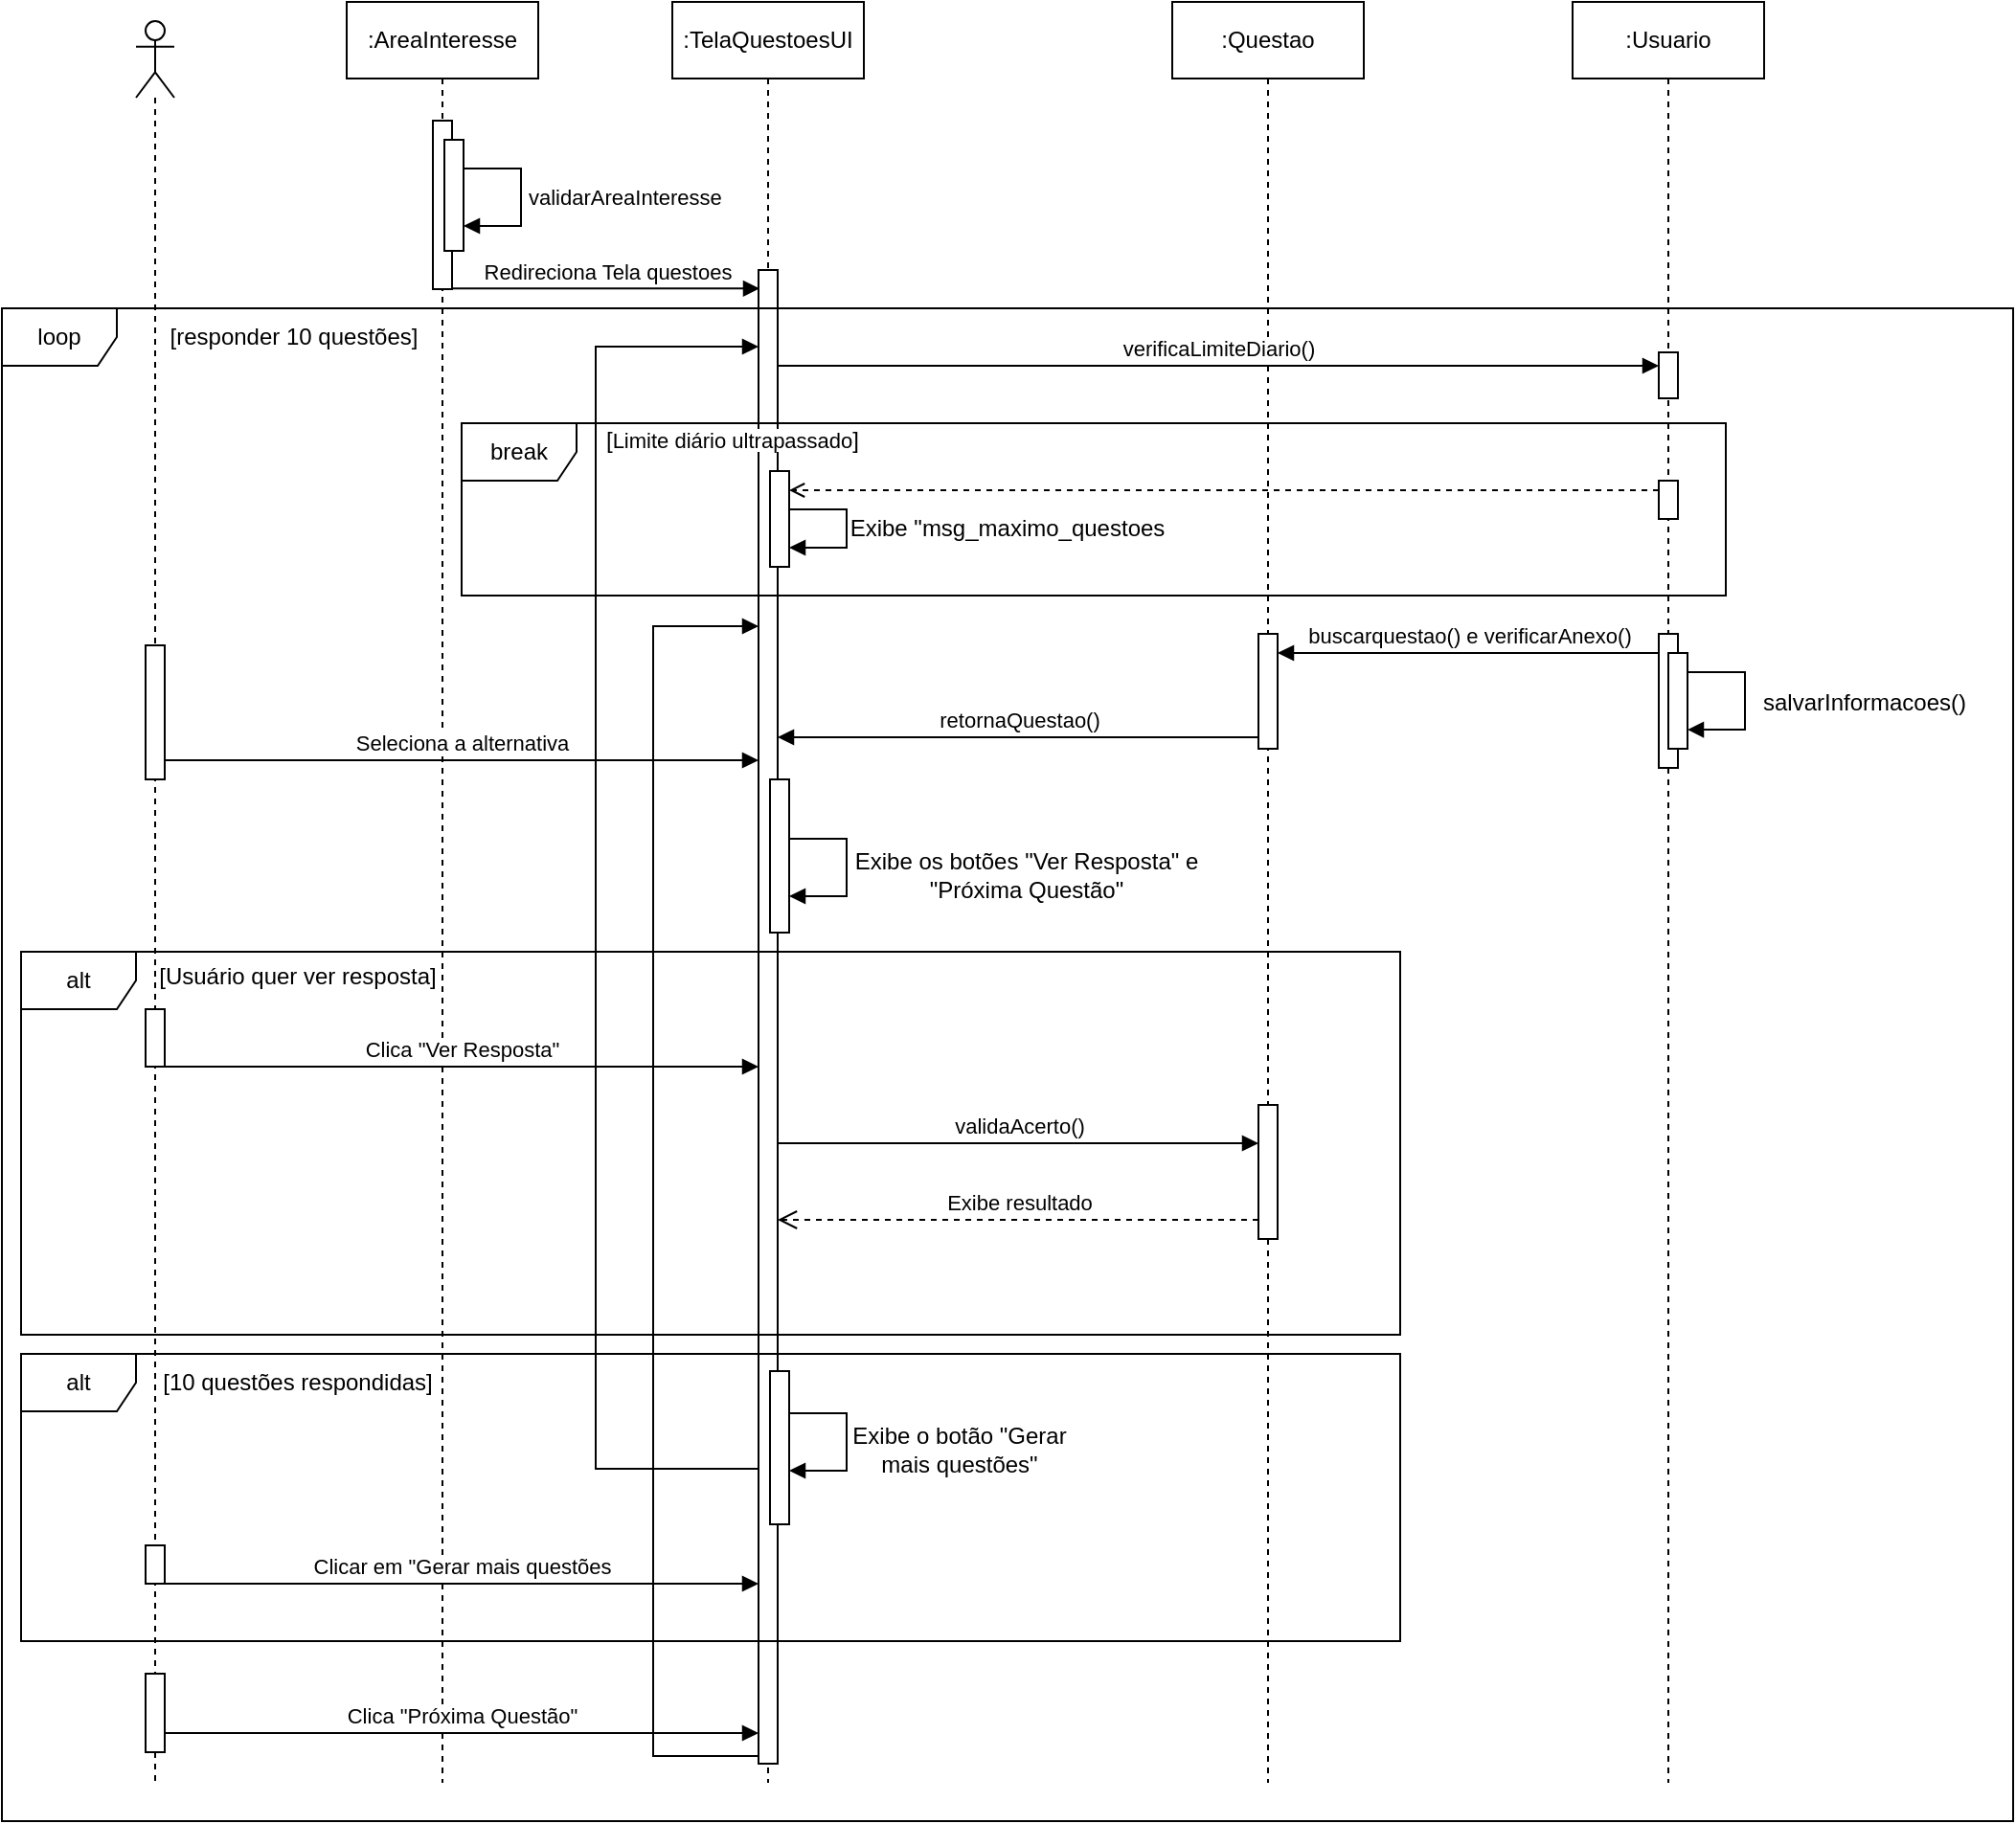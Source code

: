 <mxfile version="27.1.1">
  <diagram name="Page-1" id="2YBvvXClWsGukQMizWep">
    <mxGraphModel dx="784" dy="433" grid="1" gridSize="10" guides="1" tooltips="1" connect="1" arrows="1" fold="1" page="1" pageScale="1" pageWidth="850" pageHeight="1100" math="0" shadow="0">
      <root>
        <mxCell id="0" />
        <mxCell id="1" parent="0" />
        <mxCell id="DWPmKB5S3XlxeZs-cIkL-1" value="" style="shape=umlLifeline;perimeter=lifelinePerimeter;whiteSpace=wrap;html=1;container=1;dropTarget=0;collapsible=0;recursiveResize=0;outlineConnect=0;portConstraint=eastwest;newEdgeStyle={&quot;curved&quot;:0,&quot;rounded&quot;:0};participant=umlActor;" vertex="1" parent="1">
          <mxGeometry x="80" y="70" width="20" height="920" as="geometry" />
        </mxCell>
        <mxCell id="DWPmKB5S3XlxeZs-cIkL-14" value="" style="html=1;points=[[0,0,0,0,5],[0,1,0,0,-5],[1,0,0,0,5],[1,1,0,0,-5]];perimeter=orthogonalPerimeter;outlineConnect=0;targetShapes=umlLifeline;portConstraint=eastwest;newEdgeStyle={&quot;curved&quot;:0,&quot;rounded&quot;:0};" vertex="1" parent="DWPmKB5S3XlxeZs-cIkL-1">
          <mxGeometry x="5" y="326" width="10" height="70" as="geometry" />
        </mxCell>
        <mxCell id="DWPmKB5S3XlxeZs-cIkL-42" value="" style="html=1;points=[[0,0,0,0,5],[0,1,0,0,-5],[1,0,0,0,5],[1,1,0,0,-5]];perimeter=orthogonalPerimeter;outlineConnect=0;targetShapes=umlLifeline;portConstraint=eastwest;newEdgeStyle={&quot;curved&quot;:0,&quot;rounded&quot;:0};" vertex="1" parent="DWPmKB5S3XlxeZs-cIkL-1">
          <mxGeometry x="5" y="796" width="10" height="20" as="geometry" />
        </mxCell>
        <mxCell id="DWPmKB5S3XlxeZs-cIkL-2" value=":TelaQuestoesUI" style="shape=umlLifeline;perimeter=lifelinePerimeter;whiteSpace=wrap;html=1;container=1;dropTarget=0;collapsible=0;recursiveResize=0;outlineConnect=0;portConstraint=eastwest;newEdgeStyle={&quot;curved&quot;:0,&quot;rounded&quot;:0};" vertex="1" parent="1">
          <mxGeometry x="360" y="60" width="100" height="930" as="geometry" />
        </mxCell>
        <mxCell id="DWPmKB5S3XlxeZs-cIkL-11" value="" style="html=1;points=[[0,0,0,0,5],[0,1,0,0,-5],[1,0,0,0,5],[1,1,0,0,-5]];perimeter=orthogonalPerimeter;outlineConnect=0;targetShapes=umlLifeline;portConstraint=eastwest;newEdgeStyle={&quot;curved&quot;:0,&quot;rounded&quot;:0};" vertex="1" parent="DWPmKB5S3XlxeZs-cIkL-2">
          <mxGeometry x="45" y="140" width="10" height="780" as="geometry" />
        </mxCell>
        <mxCell id="DWPmKB5S3XlxeZs-cIkL-16" value="" style="html=1;points=[[0,0,0,0,5],[0,1,0,0,-5],[1,0,0,0,5],[1,1,0,0,-5]];perimeter=orthogonalPerimeter;outlineConnect=0;targetShapes=umlLifeline;portConstraint=eastwest;newEdgeStyle={&quot;curved&quot;:0,&quot;rounded&quot;:0};" vertex="1" parent="DWPmKB5S3XlxeZs-cIkL-2">
          <mxGeometry x="51" y="406" width="10" height="80" as="geometry" />
        </mxCell>
        <mxCell id="DWPmKB5S3XlxeZs-cIkL-37" value="" style="html=1;align=left;spacingLeft=2;endArrow=block;rounded=0;edgeStyle=orthogonalEdgeStyle;curved=0;rounded=0;" edge="1" parent="DWPmKB5S3XlxeZs-cIkL-2">
          <mxGeometry x="-0.005" relative="1" as="geometry">
            <mxPoint x="45" y="766" as="sourcePoint" />
            <Array as="points">
              <mxPoint x="-40" y="766" />
              <mxPoint x="-40" y="180" />
              <mxPoint x="45" y="180" />
            </Array>
            <mxPoint x="45" y="180" as="targetPoint" />
            <mxPoint as="offset" />
          </mxGeometry>
        </mxCell>
        <mxCell id="DWPmKB5S3XlxeZs-cIkL-41" value="" style="html=1;align=left;spacingLeft=2;endArrow=block;rounded=0;edgeStyle=orthogonalEdgeStyle;curved=0;rounded=0;" edge="1" parent="DWPmKB5S3XlxeZs-cIkL-2">
          <mxGeometry x="-0.005" relative="1" as="geometry">
            <mxPoint x="45" y="916" as="sourcePoint" />
            <Array as="points">
              <mxPoint x="-10" y="916" />
              <mxPoint x="-10" y="326" />
            </Array>
            <mxPoint x="45" y="326" as="targetPoint" />
            <mxPoint as="offset" />
          </mxGeometry>
        </mxCell>
        <mxCell id="DWPmKB5S3XlxeZs-cIkL-3" value=":Questao" style="shape=umlLifeline;perimeter=lifelinePerimeter;whiteSpace=wrap;html=1;container=1;dropTarget=0;collapsible=0;recursiveResize=0;outlineConnect=0;portConstraint=eastwest;newEdgeStyle={&quot;curved&quot;:0,&quot;rounded&quot;:0};" vertex="1" parent="1">
          <mxGeometry x="621" y="60" width="100" height="930" as="geometry" />
        </mxCell>
        <mxCell id="DWPmKB5S3XlxeZs-cIkL-10" value="" style="html=1;points=[[0,0,0,0,5],[0,1,0,0,-5],[1,0,0,0,5],[1,1,0,0,-5]];perimeter=orthogonalPerimeter;outlineConnect=0;targetShapes=umlLifeline;portConstraint=eastwest;newEdgeStyle={&quot;curved&quot;:0,&quot;rounded&quot;:0};" vertex="1" parent="DWPmKB5S3XlxeZs-cIkL-3">
          <mxGeometry x="45" y="330" width="10" height="60" as="geometry" />
        </mxCell>
        <mxCell id="DWPmKB5S3XlxeZs-cIkL-4" value=":AreaInteresse" style="shape=umlLifeline;perimeter=lifelinePerimeter;whiteSpace=wrap;html=1;container=1;dropTarget=0;collapsible=0;recursiveResize=0;outlineConnect=0;portConstraint=eastwest;newEdgeStyle={&quot;curved&quot;:0,&quot;rounded&quot;:0};" vertex="1" parent="1">
          <mxGeometry x="190" y="60" width="100" height="930" as="geometry" />
        </mxCell>
        <mxCell id="DWPmKB5S3XlxeZs-cIkL-5" value="" style="html=1;points=[[0,0,0,0,5],[0,1,0,0,-5],[1,0,0,0,5],[1,1,0,0,-5]];perimeter=orthogonalPerimeter;outlineConnect=0;targetShapes=umlLifeline;portConstraint=eastwest;newEdgeStyle={&quot;curved&quot;:0,&quot;rounded&quot;:0};" vertex="1" parent="DWPmKB5S3XlxeZs-cIkL-4">
          <mxGeometry x="45" y="62" width="10" height="88" as="geometry" />
        </mxCell>
        <mxCell id="DWPmKB5S3XlxeZs-cIkL-6" value="" style="html=1;points=[[0,0,0,0,5],[0,1,0,0,-5],[1,0,0,0,5],[1,1,0,0,-5]];perimeter=orthogonalPerimeter;outlineConnect=0;targetShapes=umlLifeline;portConstraint=eastwest;newEdgeStyle={&quot;curved&quot;:0,&quot;rounded&quot;:0};" vertex="1" parent="DWPmKB5S3XlxeZs-cIkL-4">
          <mxGeometry x="51" y="72" width="10" height="58" as="geometry" />
        </mxCell>
        <mxCell id="DWPmKB5S3XlxeZs-cIkL-7" value="validarAreaInteresse" style="html=1;align=left;spacingLeft=2;endArrow=block;rounded=0;edgeStyle=orthogonalEdgeStyle;curved=0;rounded=0;" edge="1" target="DWPmKB5S3XlxeZs-cIkL-6" parent="DWPmKB5S3XlxeZs-cIkL-4">
          <mxGeometry x="-0.005" relative="1" as="geometry">
            <mxPoint x="61" y="87" as="sourcePoint" />
            <Array as="points">
              <mxPoint x="91" y="87" />
              <mxPoint x="91" y="117" />
            </Array>
            <mxPoint x="66" y="116.966" as="targetPoint" />
            <mxPoint as="offset" />
          </mxGeometry>
        </mxCell>
        <mxCell id="DWPmKB5S3XlxeZs-cIkL-9" value="buscarquestao() e verificarAnexo()" style="html=1;verticalAlign=bottom;endArrow=block;curved=0;rounded=0;" edge="1" parent="1">
          <mxGeometry width="80" relative="1" as="geometry">
            <mxPoint x="875" y="400" as="sourcePoint" />
            <mxPoint x="676" y="400" as="targetPoint" />
            <Array as="points">
              <mxPoint x="770" y="400" />
              <mxPoint x="750" y="400" />
              <mxPoint x="710" y="400" />
            </Array>
          </mxGeometry>
        </mxCell>
        <mxCell id="DWPmKB5S3XlxeZs-cIkL-12" value="Redireciona Tela questoes" style="html=1;verticalAlign=bottom;endArrow=block;curved=0;rounded=0;" edge="1" parent="1" source="DWPmKB5S3XlxeZs-cIkL-5">
          <mxGeometry width="80" relative="1" as="geometry">
            <mxPoint x="242" y="209.66" as="sourcePoint" />
            <mxPoint x="405.5" y="209.66" as="targetPoint" />
          </mxGeometry>
        </mxCell>
        <mxCell id="DWPmKB5S3XlxeZs-cIkL-13" value="retornaQuestao()" style="html=1;verticalAlign=bottom;endArrow=block;curved=0;rounded=0;" edge="1" parent="1">
          <mxGeometry width="80" relative="1" as="geometry">
            <mxPoint x="666" y="444" as="sourcePoint" />
            <mxPoint x="415.0" y="444" as="targetPoint" />
            <Array as="points">
              <mxPoint x="600" y="444" />
              <mxPoint x="490" y="444" />
            </Array>
          </mxGeometry>
        </mxCell>
        <mxCell id="DWPmKB5S3XlxeZs-cIkL-15" value="Seleciona a alternativa" style="html=1;verticalAlign=bottom;endArrow=block;curved=0;rounded=0;" edge="1" parent="1" source="DWPmKB5S3XlxeZs-cIkL-14">
          <mxGeometry width="80" relative="1" as="geometry">
            <mxPoint x="110" y="456" as="sourcePoint" />
            <mxPoint x="405" y="456" as="targetPoint" />
            <Array as="points">
              <mxPoint x="270" y="456" />
            </Array>
          </mxGeometry>
        </mxCell>
        <mxCell id="DWPmKB5S3XlxeZs-cIkL-17" value="" style="html=1;align=left;spacingLeft=2;endArrow=block;rounded=0;edgeStyle=orthogonalEdgeStyle;curved=0;rounded=0;" edge="1" parent="1">
          <mxGeometry x="-0.005" relative="1" as="geometry">
            <mxPoint x="421" y="497" as="sourcePoint" />
            <Array as="points">
              <mxPoint x="451" y="497" />
              <mxPoint x="451" y="527" />
            </Array>
            <mxPoint x="421" y="527" as="targetPoint" />
            <mxPoint as="offset" />
          </mxGeometry>
        </mxCell>
        <mxCell id="DWPmKB5S3XlxeZs-cIkL-18" value="Exibe os botões &quot;Ver Resposta&quot; e &quot;Próxima Questão&quot;" style="text;html=1;align=center;verticalAlign=middle;whiteSpace=wrap;rounded=0;" vertex="1" parent="1">
          <mxGeometry x="450" y="496" width="190" height="40" as="geometry" />
        </mxCell>
        <mxCell id="DWPmKB5S3XlxeZs-cIkL-19" value="alt" style="shape=umlFrame;whiteSpace=wrap;html=1;pointerEvents=0;" vertex="1" parent="1">
          <mxGeometry x="20" y="556" width="720" height="200" as="geometry" />
        </mxCell>
        <mxCell id="DWPmKB5S3XlxeZs-cIkL-20" value="" style="html=1;points=[[0,0,0,0,5],[0,1,0,0,-5],[1,0,0,0,5],[1,1,0,0,-5]];perimeter=orthogonalPerimeter;outlineConnect=0;targetShapes=umlLifeline;portConstraint=eastwest;newEdgeStyle={&quot;curved&quot;:0,&quot;rounded&quot;:0};" vertex="1" parent="1">
          <mxGeometry x="85" y="586" width="10" height="30" as="geometry" />
        </mxCell>
        <mxCell id="DWPmKB5S3XlxeZs-cIkL-21" value="Clica &quot;Ver Resposta&quot;" style="html=1;verticalAlign=bottom;endArrow=block;curved=0;rounded=0;" edge="1" parent="1" source="DWPmKB5S3XlxeZs-cIkL-20">
          <mxGeometry width="80" relative="1" as="geometry">
            <mxPoint x="120" y="646" as="sourcePoint" />
            <mxPoint x="405" y="616" as="targetPoint" />
            <Array as="points">
              <mxPoint x="260" y="616" />
              <mxPoint x="340" y="616" />
            </Array>
          </mxGeometry>
        </mxCell>
        <mxCell id="DWPmKB5S3XlxeZs-cIkL-22" value="validaAcerto()" style="html=1;verticalAlign=bottom;endArrow=block;curved=0;rounded=0;" edge="1" parent="1" target="DWPmKB5S3XlxeZs-cIkL-23">
          <mxGeometry width="80" relative="1" as="geometry">
            <mxPoint x="415" y="656" as="sourcePoint" />
            <mxPoint x="540" y="646" as="targetPoint" />
          </mxGeometry>
        </mxCell>
        <mxCell id="DWPmKB5S3XlxeZs-cIkL-23" value="" style="html=1;points=[[0,0,0,0,5],[0,1,0,0,-5],[1,0,0,0,5],[1,1,0,0,-5]];perimeter=orthogonalPerimeter;outlineConnect=0;targetShapes=umlLifeline;portConstraint=eastwest;newEdgeStyle={&quot;curved&quot;:0,&quot;rounded&quot;:0};" vertex="1" parent="1">
          <mxGeometry x="666" y="636" width="10" height="70" as="geometry" />
        </mxCell>
        <mxCell id="DWPmKB5S3XlxeZs-cIkL-24" value="Exibe resultado" style="html=1;verticalAlign=bottom;endArrow=open;dashed=1;endSize=8;curved=0;rounded=0;" edge="1" parent="1" source="DWPmKB5S3XlxeZs-cIkL-23">
          <mxGeometry relative="1" as="geometry">
            <mxPoint x="600" y="686" as="sourcePoint" />
            <mxPoint x="415" y="696" as="targetPoint" />
            <Array as="points">
              <mxPoint x="540" y="696" />
            </Array>
          </mxGeometry>
        </mxCell>
        <mxCell id="DWPmKB5S3XlxeZs-cIkL-25" value="[Usuário quer ver resposta]" style="text;html=1;align=center;verticalAlign=middle;whiteSpace=wrap;rounded=0;" vertex="1" parent="1">
          <mxGeometry x="87" y="554" width="155" height="30" as="geometry" />
        </mxCell>
        <mxCell id="DWPmKB5S3XlxeZs-cIkL-28" value="Clica &quot;Próxima Questão&quot;" style="html=1;verticalAlign=bottom;endArrow=block;curved=0;rounded=0;" edge="1" parent="1">
          <mxGeometry width="80" relative="1" as="geometry">
            <mxPoint x="95" y="964" as="sourcePoint" />
            <mxPoint x="405" y="964" as="targetPoint" />
            <Array as="points">
              <mxPoint x="340" y="964" />
            </Array>
          </mxGeometry>
        </mxCell>
        <mxCell id="DWPmKB5S3XlxeZs-cIkL-32" value="alt" style="shape=umlFrame;whiteSpace=wrap;html=1;pointerEvents=0;" vertex="1" parent="1">
          <mxGeometry x="20" y="766" width="720" height="150" as="geometry" />
        </mxCell>
        <mxCell id="DWPmKB5S3XlxeZs-cIkL-33" value="[10 questões respondidas]" style="text;html=1;align=center;verticalAlign=middle;whiteSpace=wrap;rounded=0;" vertex="1" parent="1">
          <mxGeometry x="87" y="766" width="155" height="30" as="geometry" />
        </mxCell>
        <mxCell id="DWPmKB5S3XlxeZs-cIkL-34" value="" style="html=1;points=[[0,0,0,0,5],[0,1,0,0,-5],[1,0,0,0,5],[1,1,0,0,-5]];perimeter=orthogonalPerimeter;outlineConnect=0;targetShapes=umlLifeline;portConstraint=eastwest;newEdgeStyle={&quot;curved&quot;:0,&quot;rounded&quot;:0};" vertex="1" parent="1">
          <mxGeometry x="411" y="775" width="10" height="80" as="geometry" />
        </mxCell>
        <mxCell id="DWPmKB5S3XlxeZs-cIkL-35" value="" style="html=1;align=left;spacingLeft=2;endArrow=block;rounded=0;edgeStyle=orthogonalEdgeStyle;curved=0;rounded=0;" edge="1" parent="1">
          <mxGeometry x="-0.005" relative="1" as="geometry">
            <mxPoint x="421" y="797" as="sourcePoint" />
            <Array as="points">
              <mxPoint x="451" y="797" />
              <mxPoint x="451" y="827" />
            </Array>
            <mxPoint x="421" y="827" as="targetPoint" />
            <mxPoint as="offset" />
          </mxGeometry>
        </mxCell>
        <mxCell id="DWPmKB5S3XlxeZs-cIkL-36" value="Exibe o botão &quot;Gerar mais questões&quot;" style="text;html=1;align=center;verticalAlign=middle;whiteSpace=wrap;rounded=0;" vertex="1" parent="1">
          <mxGeometry x="450" y="796" width="120" height="40" as="geometry" />
        </mxCell>
        <mxCell id="DWPmKB5S3XlxeZs-cIkL-38" value="loop" style="shape=umlFrame;whiteSpace=wrap;html=1;pointerEvents=0;" vertex="1" parent="1">
          <mxGeometry x="10" y="220" width="1050" height="790" as="geometry" />
        </mxCell>
        <mxCell id="DWPmKB5S3XlxeZs-cIkL-39" value="[responder 10 questões]" style="text;html=1;align=center;verticalAlign=middle;whiteSpace=wrap;rounded=0;" vertex="1" parent="1">
          <mxGeometry x="95" y="220" width="135" height="30" as="geometry" />
        </mxCell>
        <mxCell id="DWPmKB5S3XlxeZs-cIkL-27" value="" style="html=1;points=[[0,0,0,0,5],[0,1,0,0,-5],[1,0,0,0,5],[1,1,0,0,-5]];perimeter=orthogonalPerimeter;outlineConnect=0;targetShapes=umlLifeline;portConstraint=eastwest;newEdgeStyle={&quot;curved&quot;:0,&quot;rounded&quot;:0};" vertex="1" parent="1">
          <mxGeometry x="85" y="933" width="10" height="41" as="geometry" />
        </mxCell>
        <mxCell id="DWPmKB5S3XlxeZs-cIkL-43" value="Clicar em &quot;Gerar mais questões" style="html=1;verticalAlign=bottom;endArrow=block;curved=0;rounded=0;" edge="1" parent="1">
          <mxGeometry width="80" relative="1" as="geometry">
            <mxPoint x="95" y="886" as="sourcePoint" />
            <mxPoint x="405" y="886" as="targetPoint" />
            <Array as="points">
              <mxPoint x="250" y="886" />
            </Array>
          </mxGeometry>
        </mxCell>
        <mxCell id="DWPmKB5S3XlxeZs-cIkL-44" value=":Usuario" style="shape=umlLifeline;perimeter=lifelinePerimeter;whiteSpace=wrap;html=1;container=1;dropTarget=0;collapsible=0;recursiveResize=0;outlineConnect=0;portConstraint=eastwest;newEdgeStyle={&quot;curved&quot;:0,&quot;rounded&quot;:0};" vertex="1" parent="1">
          <mxGeometry x="830" y="60" width="100" height="930" as="geometry" />
        </mxCell>
        <mxCell id="DWPmKB5S3XlxeZs-cIkL-47" value="" style="html=1;points=[[0,0,0,0,5],[0,1,0,0,-5],[1,0,0,0,5],[1,1,0,0,-5]];perimeter=orthogonalPerimeter;outlineConnect=0;targetShapes=umlLifeline;portConstraint=eastwest;newEdgeStyle={&quot;curved&quot;:0,&quot;rounded&quot;:0};" vertex="1" parent="DWPmKB5S3XlxeZs-cIkL-44">
          <mxGeometry x="45" y="183" width="10" height="24" as="geometry" />
        </mxCell>
        <mxCell id="DWPmKB5S3XlxeZs-cIkL-58" value="" style="html=1;points=[[0,0,0,0,5],[0,1,0,0,-5],[1,0,0,0,5],[1,1,0,0,-5]];perimeter=orthogonalPerimeter;outlineConnect=0;targetShapes=umlLifeline;portConstraint=eastwest;newEdgeStyle={&quot;curved&quot;:0,&quot;rounded&quot;:0};" vertex="1" parent="DWPmKB5S3XlxeZs-cIkL-44">
          <mxGeometry x="45" y="330" width="10" height="70" as="geometry" />
        </mxCell>
        <mxCell id="DWPmKB5S3XlxeZs-cIkL-59" value="" style="html=1;points=[[0,0,0,0,5],[0,1,0,0,-5],[1,0,0,0,5],[1,1,0,0,-5]];perimeter=orthogonalPerimeter;outlineConnect=0;targetShapes=umlLifeline;portConstraint=eastwest;newEdgeStyle={&quot;curved&quot;:0,&quot;rounded&quot;:0};" vertex="1" parent="DWPmKB5S3XlxeZs-cIkL-44">
          <mxGeometry x="50" y="340" width="10" height="50" as="geometry" />
        </mxCell>
        <mxCell id="DWPmKB5S3XlxeZs-cIkL-48" value="verificaLimiteDiario()" style="html=1;verticalAlign=bottom;endArrow=block;curved=0;rounded=0;" edge="1" parent="1" source="DWPmKB5S3XlxeZs-cIkL-11" target="DWPmKB5S3XlxeZs-cIkL-47">
          <mxGeometry width="80" relative="1" as="geometry">
            <mxPoint x="490" y="250" as="sourcePoint" />
            <mxPoint x="875" y="241" as="targetPoint" />
            <Array as="points">
              <mxPoint x="660" y="250" />
            </Array>
          </mxGeometry>
        </mxCell>
        <mxCell id="DWPmKB5S3XlxeZs-cIkL-50" value="break" style="shape=umlFrame;whiteSpace=wrap;html=1;pointerEvents=0;" vertex="1" parent="1">
          <mxGeometry x="250" y="280" width="660" height="90" as="geometry" />
        </mxCell>
        <mxCell id="DWPmKB5S3XlxeZs-cIkL-53" value="" style="html=1;points=[[0,0,0,0,5],[0,1,0,0,-5],[1,0,0,0,5],[1,1,0,0,-5]];perimeter=orthogonalPerimeter;outlineConnect=0;targetShapes=umlLifeline;portConstraint=eastwest;newEdgeStyle={&quot;curved&quot;:0,&quot;rounded&quot;:0};" vertex="1" parent="1">
          <mxGeometry x="875" y="310" width="10" height="20" as="geometry" />
        </mxCell>
        <mxCell id="DWPmKB5S3XlxeZs-cIkL-54" value="" style="html=1;verticalAlign=bottom;endArrow=open;curved=0;rounded=0;exitX=0;exitY=0;exitDx=0;exitDy=5;exitPerimeter=0;dashed=1;endFill=0;" edge="1" parent="1" target="DWPmKB5S3XlxeZs-cIkL-55">
          <mxGeometry width="80" relative="1" as="geometry">
            <mxPoint x="875" y="315" as="sourcePoint" />
            <mxPoint x="415" y="315" as="targetPoint" />
          </mxGeometry>
        </mxCell>
        <mxCell id="DWPmKB5S3XlxeZs-cIkL-55" value="" style="html=1;points=[[0,0,0,0,5],[0,1,0,0,-5],[1,0,0,0,5],[1,1,0,0,-5]];perimeter=orthogonalPerimeter;outlineConnect=0;targetShapes=umlLifeline;portConstraint=eastwest;newEdgeStyle={&quot;curved&quot;:0,&quot;rounded&quot;:0};" vertex="1" parent="1">
          <mxGeometry x="411" y="305" width="10" height="50" as="geometry" />
        </mxCell>
        <mxCell id="DWPmKB5S3XlxeZs-cIkL-56" value="" style="html=1;align=left;spacingLeft=2;endArrow=block;rounded=0;edgeStyle=orthogonalEdgeStyle;curved=0;rounded=0;" edge="1" parent="1" target="DWPmKB5S3XlxeZs-cIkL-55">
          <mxGeometry x="-0.005" relative="1" as="geometry">
            <mxPoint x="421" y="324.96" as="sourcePoint" />
            <Array as="points">
              <mxPoint x="451" y="325" />
              <mxPoint x="451" y="345" />
            </Array>
            <mxPoint x="421" y="354.96" as="targetPoint" />
            <mxPoint as="offset" />
          </mxGeometry>
        </mxCell>
        <mxCell id="DWPmKB5S3XlxeZs-cIkL-57" value="Exibe &quot;msg_maximo_questoes" style="text;html=1;align=center;verticalAlign=middle;whiteSpace=wrap;rounded=0;" vertex="1" parent="1">
          <mxGeometry x="440" y="315" width="190" height="40" as="geometry" />
        </mxCell>
        <mxCell id="DWPmKB5S3XlxeZs-cIkL-60" value="" style="html=1;align=left;spacingLeft=2;endArrow=block;rounded=0;edgeStyle=orthogonalEdgeStyle;curved=0;rounded=0;" edge="1" parent="1">
          <mxGeometry x="-0.005" relative="1" as="geometry">
            <mxPoint x="890" y="410.03" as="sourcePoint" />
            <Array as="points">
              <mxPoint x="920" y="410.03" />
              <mxPoint x="920" y="440.03" />
            </Array>
            <mxPoint x="890" y="440.03" as="targetPoint" />
            <mxPoint as="offset" />
          </mxGeometry>
        </mxCell>
        <mxCell id="DWPmKB5S3XlxeZs-cIkL-61" value="salvarInformacoes()" style="text;html=1;align=center;verticalAlign=middle;whiteSpace=wrap;rounded=0;" vertex="1" parent="1">
          <mxGeometry x="917" y="406" width="131" height="40" as="geometry" />
        </mxCell>
        <mxCell id="DWPmKB5S3XlxeZs-cIkL-62" value="[&lt;span style=&quot;font-size: 11px; text-wrap-mode: nowrap; background-color: rgb(255, 255, 255);&quot;&gt;Limite diário ultrapassado&lt;/span&gt;]" style="text;html=1;align=center;verticalAlign=middle;whiteSpace=wrap;rounded=0;" vertex="1" parent="1">
          <mxGeometry x="314" y="274" width="155" height="30" as="geometry" />
        </mxCell>
      </root>
    </mxGraphModel>
  </diagram>
</mxfile>
